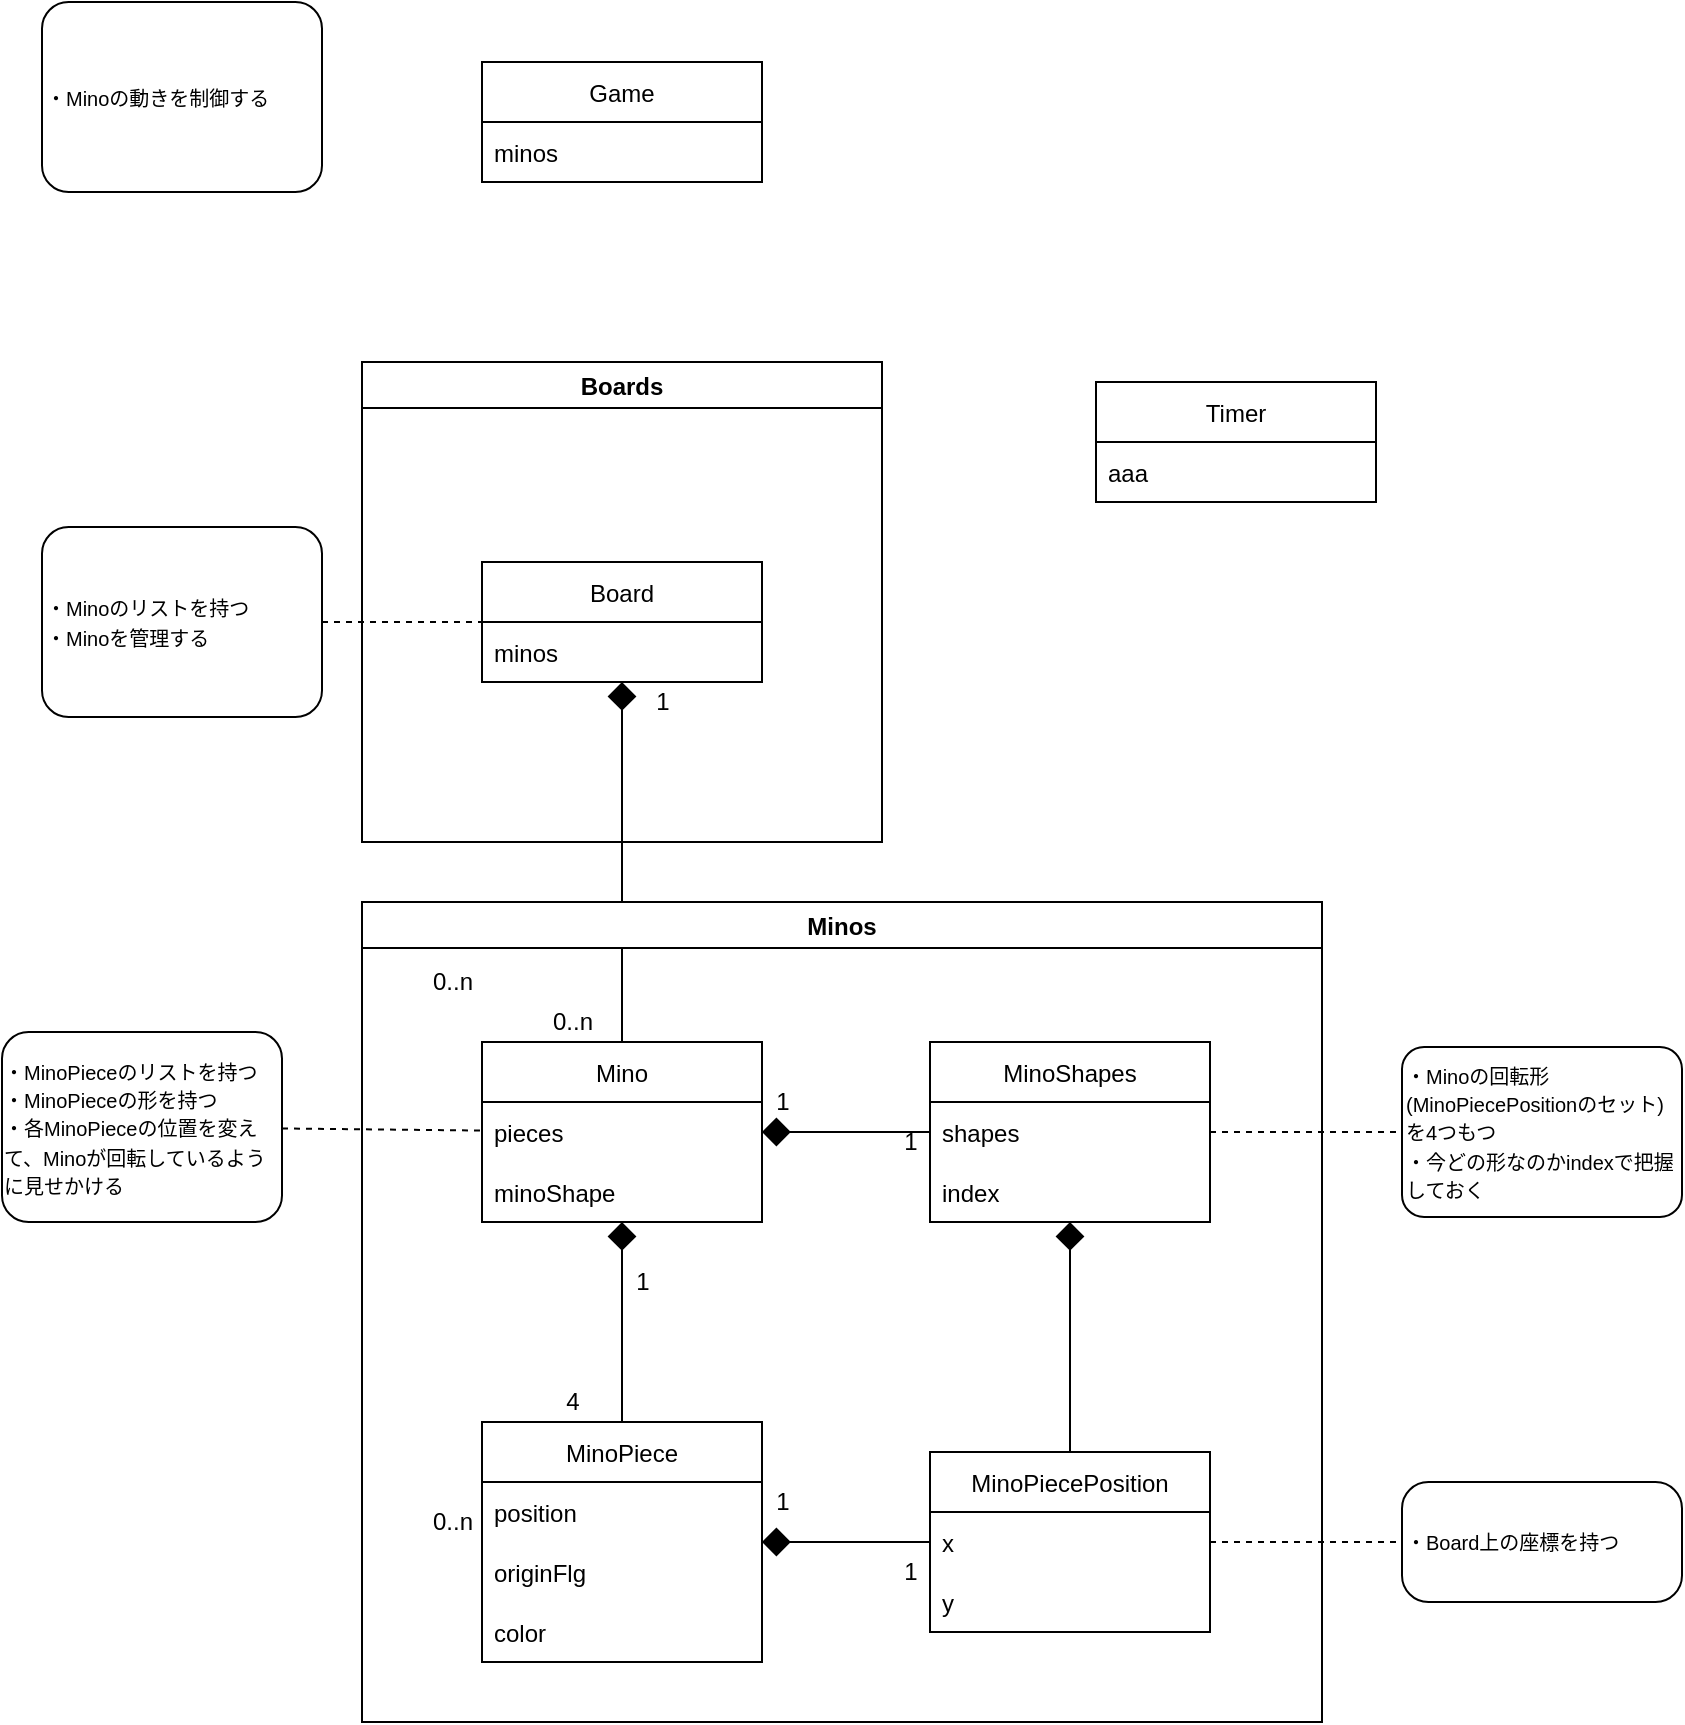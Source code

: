 <mxfile>
    <diagram id="uuJcWk0A7ma4OqOna5Vn" name="Page-1">
        <mxGraphModel dx="1305" dy="861" grid="1" gridSize="10" guides="1" tooltips="1" connect="1" arrows="1" fold="1" page="1" pageScale="1" pageWidth="827" pageHeight="1169" math="0" shadow="0">
            <root>
                <mxCell id="0"/>
                <mxCell id="1" parent="0"/>
                <mxCell id="11" value="Board" style="swimlane;fontStyle=0;childLayout=stackLayout;horizontal=1;startSize=30;horizontalStack=0;resizeParent=1;resizeParentMax=0;resizeLast=0;collapsible=1;marginBottom=0;" parent="1" vertex="1">
                    <mxGeometry x="380" y="410" width="140" height="60" as="geometry">
                        <mxRectangle x="190" y="250" width="60" height="30" as="alternateBounds"/>
                    </mxGeometry>
                </mxCell>
                <mxCell id="12" value="minos" style="text;strokeColor=none;fillColor=none;align=left;verticalAlign=middle;spacingLeft=4;spacingRight=4;overflow=hidden;points=[[0,0.5],[1,0.5]];portConstraint=eastwest;rotatable=0;" parent="11" vertex="1">
                    <mxGeometry y="30" width="140" height="30" as="geometry"/>
                </mxCell>
                <mxCell id="23" style="edgeStyle=none;html=1;endArrow=diamond;endFill=1;endSize=12;" parent="1" source="15" target="11" edge="1">
                    <mxGeometry relative="1" as="geometry">
                        <mxPoint x="450" y="490" as="targetPoint"/>
                    </mxGeometry>
                </mxCell>
                <mxCell id="15" value="Mino" style="swimlane;fontStyle=0;childLayout=stackLayout;horizontal=1;startSize=30;horizontalStack=0;resizeParent=1;resizeParentMax=0;resizeLast=0;collapsible=1;marginBottom=0;" parent="1" vertex="1">
                    <mxGeometry x="380" y="650" width="140" height="90" as="geometry"/>
                </mxCell>
                <mxCell id="30" value="pieces" style="text;strokeColor=none;fillColor=none;align=left;verticalAlign=middle;spacingLeft=4;spacingRight=4;overflow=hidden;points=[[0,0.5],[1,0.5]];portConstraint=eastwest;rotatable=0;" parent="15" vertex="1">
                    <mxGeometry y="30" width="140" height="30" as="geometry"/>
                </mxCell>
                <mxCell id="40" value="minoShape" style="text;strokeColor=none;fillColor=none;align=left;verticalAlign=middle;spacingLeft=4;spacingRight=4;overflow=hidden;points=[[0,0.5],[1,0.5]];portConstraint=eastwest;rotatable=0;" parent="15" vertex="1">
                    <mxGeometry y="60" width="140" height="30" as="geometry"/>
                </mxCell>
                <mxCell id="20" value="0..n" style="text;html=1;align=center;verticalAlign=middle;resizable=0;points=[];autosize=1;strokeColor=none;fillColor=none;" parent="1" vertex="1">
                    <mxGeometry x="410" y="630" width="30" height="20" as="geometry"/>
                </mxCell>
                <mxCell id="22" value="1" style="text;html=1;align=center;verticalAlign=middle;resizable=0;points=[];autosize=1;strokeColor=none;fillColor=none;" parent="1" vertex="1">
                    <mxGeometry x="460" y="470" width="20" height="20" as="geometry"/>
                </mxCell>
                <mxCell id="24" value="MinoPiece" style="swimlane;fontStyle=0;childLayout=stackLayout;horizontal=1;startSize=30;horizontalStack=0;resizeParent=1;resizeParentMax=0;resizeLast=0;collapsible=1;marginBottom=0;" parent="1" vertex="1">
                    <mxGeometry x="380" y="840" width="140" height="120" as="geometry"/>
                </mxCell>
                <mxCell id="25" value="position" style="text;strokeColor=none;fillColor=none;align=left;verticalAlign=middle;spacingLeft=4;spacingRight=4;overflow=hidden;points=[[0,0.5],[1,0.5]];portConstraint=eastwest;rotatable=0;" parent="24" vertex="1">
                    <mxGeometry y="30" width="140" height="30" as="geometry"/>
                </mxCell>
                <mxCell id="35" value="originFlg" style="text;strokeColor=none;fillColor=none;align=left;verticalAlign=middle;spacingLeft=4;spacingRight=4;overflow=hidden;points=[[0,0.5],[1,0.5]];portConstraint=eastwest;rotatable=0;" parent="24" vertex="1">
                    <mxGeometry y="60" width="140" height="30" as="geometry"/>
                </mxCell>
                <mxCell id="38" value="color" style="text;strokeColor=none;fillColor=none;align=left;verticalAlign=middle;spacingLeft=4;spacingRight=4;overflow=hidden;points=[[0,0.5],[1,0.5]];portConstraint=eastwest;rotatable=0;" parent="24" vertex="1">
                    <mxGeometry y="90" width="140" height="30" as="geometry"/>
                </mxCell>
                <mxCell id="26" style="edgeStyle=none;html=1;endArrow=diamond;endFill=1;endSize=12;" parent="1" source="24" target="15" edge="1">
                    <mxGeometry relative="1" as="geometry">
                        <mxPoint x="449.66" y="770" as="sourcePoint"/>
                        <mxPoint x="449.66" y="710" as="targetPoint"/>
                    </mxGeometry>
                </mxCell>
                <mxCell id="27" value="4" style="text;html=1;align=center;verticalAlign=middle;resizable=0;points=[];autosize=1;strokeColor=none;fillColor=none;" parent="1" vertex="1">
                    <mxGeometry x="415" y="820" width="20" height="20" as="geometry"/>
                </mxCell>
                <mxCell id="28" value="1" style="text;html=1;align=center;verticalAlign=middle;resizable=0;points=[];autosize=1;strokeColor=none;fillColor=none;" parent="1" vertex="1">
                    <mxGeometry x="450" y="760" width="20" height="20" as="geometry"/>
                </mxCell>
                <mxCell id="31" value="MinoPiecePosition" style="swimlane;fontStyle=0;childLayout=stackLayout;horizontal=1;startSize=30;horizontalStack=0;resizeParent=1;resizeParentMax=0;resizeLast=0;collapsible=1;marginBottom=0;" parent="1" vertex="1">
                    <mxGeometry x="604" y="855" width="140" height="90" as="geometry"/>
                </mxCell>
                <mxCell id="32" value="x" style="text;strokeColor=none;fillColor=none;align=left;verticalAlign=middle;spacingLeft=4;spacingRight=4;overflow=hidden;points=[[0,0.5],[1,0.5]];portConstraint=eastwest;rotatable=0;" parent="31" vertex="1">
                    <mxGeometry y="30" width="140" height="30" as="geometry"/>
                </mxCell>
                <mxCell id="34" value="y" style="text;strokeColor=none;fillColor=none;align=left;verticalAlign=middle;spacingLeft=4;spacingRight=4;overflow=hidden;points=[[0,0.5],[1,0.5]];portConstraint=eastwest;rotatable=0;" parent="31" vertex="1">
                    <mxGeometry y="60" width="140" height="30" as="geometry"/>
                </mxCell>
                <mxCell id="33" style="edgeStyle=none;html=1;endArrow=diamond;endFill=1;endSize=12;" parent="1" source="31" target="24" edge="1">
                    <mxGeometry relative="1" as="geometry">
                        <mxPoint x="460" y="850" as="sourcePoint"/>
                        <mxPoint x="460" y="750" as="targetPoint"/>
                    </mxGeometry>
                </mxCell>
                <mxCell id="36" value="1" style="text;html=1;align=center;verticalAlign=middle;resizable=0;points=[];autosize=1;strokeColor=none;fillColor=none;" parent="1" vertex="1">
                    <mxGeometry x="520" y="870" width="20" height="20" as="geometry"/>
                </mxCell>
                <mxCell id="37" value="1" style="text;html=1;align=center;verticalAlign=middle;resizable=0;points=[];autosize=1;strokeColor=none;fillColor=none;" parent="1" vertex="1">
                    <mxGeometry x="584" y="905" width="20" height="20" as="geometry"/>
                </mxCell>
                <mxCell id="41" value="MinoShapes" style="swimlane;fontStyle=0;childLayout=stackLayout;horizontal=1;startSize=30;horizontalStack=0;resizeParent=1;resizeParentMax=0;resizeLast=0;collapsible=1;marginBottom=0;" parent="1" vertex="1">
                    <mxGeometry x="604" y="650" width="140" height="90" as="geometry"/>
                </mxCell>
                <mxCell id="42" value="shapes" style="text;strokeColor=none;fillColor=none;align=left;verticalAlign=middle;spacingLeft=4;spacingRight=4;overflow=hidden;points=[[0,0.5],[1,0.5]];portConstraint=eastwest;rotatable=0;" parent="41" vertex="1">
                    <mxGeometry y="30" width="140" height="30" as="geometry"/>
                </mxCell>
                <mxCell id="44" value="index" style="text;strokeColor=none;fillColor=none;align=left;verticalAlign=middle;spacingLeft=4;spacingRight=4;overflow=hidden;points=[[0,0.5],[1,0.5]];portConstraint=eastwest;rotatable=0;" parent="41" vertex="1">
                    <mxGeometry y="60" width="140" height="30" as="geometry"/>
                </mxCell>
                <mxCell id="45" style="edgeStyle=none;html=1;endArrow=diamond;endFill=1;endSize=12;" parent="1" source="41" target="15" edge="1">
                    <mxGeometry relative="1" as="geometry">
                        <mxPoint x="460" y="850" as="sourcePoint"/>
                        <mxPoint x="460" y="750" as="targetPoint"/>
                    </mxGeometry>
                </mxCell>
                <mxCell id="46" value="1" style="text;html=1;align=center;verticalAlign=middle;resizable=0;points=[];autosize=1;strokeColor=none;fillColor=none;" parent="1" vertex="1">
                    <mxGeometry x="520" y="670" width="20" height="20" as="geometry"/>
                </mxCell>
                <mxCell id="47" value="1" style="text;html=1;align=center;verticalAlign=middle;resizable=0;points=[];autosize=1;strokeColor=none;fillColor=none;" parent="1" vertex="1">
                    <mxGeometry x="584" y="690" width="20" height="20" as="geometry"/>
                </mxCell>
                <mxCell id="48" value="Minos" style="swimlane;" parent="1" vertex="1">
                    <mxGeometry x="320" y="580" width="480" height="410" as="geometry"/>
                </mxCell>
                <mxCell id="72" value="0..n" style="text;html=1;align=center;verticalAlign=middle;resizable=0;points=[];autosize=1;strokeColor=none;fillColor=none;" vertex="1" parent="48">
                    <mxGeometry x="30" y="300" width="30" height="20" as="geometry"/>
                </mxCell>
                <mxCell id="58" style="edgeStyle=none;html=1;endArrow=diamond;endFill=1;endSize=12;" parent="1" source="31" target="41" edge="1">
                    <mxGeometry relative="1" as="geometry">
                        <mxPoint x="614" y="910" as="sourcePoint"/>
                        <mxPoint x="530" y="910" as="targetPoint"/>
                    </mxGeometry>
                </mxCell>
                <mxCell id="54" value="&lt;div style=&quot;text-align: left&quot;&gt;&lt;span style=&quot;font-size: 10px&quot;&gt;・MinoPieceのリストを持つ&lt;/span&gt;&lt;/div&gt;&lt;div style=&quot;text-align: left&quot;&gt;&lt;span style=&quot;font-size: 10px&quot;&gt;・MinoPieceの形を持つ&lt;/span&gt;&lt;/div&gt;&lt;div style=&quot;text-align: left&quot;&gt;&lt;span style=&quot;font-size: 10px&quot;&gt;・各MinoPieceの位置を変えて、Minoが回転しているように見せかける&lt;/span&gt;&lt;/div&gt;" style="rounded=1;whiteSpace=wrap;html=1;arcSize=14;" parent="1" vertex="1">
                    <mxGeometry x="140" y="645" width="140" height="95" as="geometry"/>
                </mxCell>
                <mxCell id="62" value="" style="endArrow=none;dashed=1;html=1;fontSize=10;" parent="1" source="54" target="15" edge="1">
                    <mxGeometry width="50" height="50" relative="1" as="geometry">
                        <mxPoint x="230" y="740" as="sourcePoint"/>
                        <mxPoint x="280" y="690" as="targetPoint"/>
                    </mxGeometry>
                </mxCell>
                <mxCell id="63" value="" style="endArrow=none;dashed=1;html=1;fontSize=10;" parent="1" source="41" target="57" edge="1">
                    <mxGeometry width="50" height="50" relative="1" as="geometry">
                        <mxPoint x="850" y="790" as="sourcePoint"/>
                        <mxPoint x="900" y="740" as="targetPoint"/>
                    </mxGeometry>
                </mxCell>
                <mxCell id="57" value="&lt;div&gt;&lt;span style=&quot;font-size: 10px&quot;&gt;・Minoの回転形(MinoPiecePositionのセット)を4つもつ&lt;/span&gt;&lt;/div&gt;&lt;div&gt;&lt;span style=&quot;font-size: 10px&quot;&gt;・今どの形なのかindexで把握しておく&lt;/span&gt;&lt;/div&gt;" style="rounded=1;whiteSpace=wrap;html=1;arcSize=13;align=left;" parent="1" vertex="1">
                    <mxGeometry x="840" y="652.5" width="140" height="85" as="geometry"/>
                </mxCell>
                <mxCell id="59" value="&lt;div&gt;&lt;span style=&quot;font-size: 10px&quot;&gt;・Board上の座標を持つ&lt;/span&gt;&lt;/div&gt;" style="rounded=1;whiteSpace=wrap;html=1;arcSize=22;align=left;" parent="1" vertex="1">
                    <mxGeometry x="840" y="870" width="140" height="60" as="geometry"/>
                </mxCell>
                <mxCell id="64" value="" style="endArrow=none;dashed=1;html=1;fontSize=10;" parent="1" source="31" target="59" edge="1">
                    <mxGeometry width="50" height="50" relative="1" as="geometry">
                        <mxPoint x="850" y="940" as="sourcePoint"/>
                        <mxPoint x="900" y="890" as="targetPoint"/>
                    </mxGeometry>
                </mxCell>
                <mxCell id="66" value="Timer" style="swimlane;fontStyle=0;childLayout=stackLayout;horizontal=1;startSize=30;horizontalStack=0;resizeParent=1;resizeParentMax=0;resizeLast=0;collapsible=1;marginBottom=0;" parent="1" vertex="1">
                    <mxGeometry x="687" y="320" width="140" height="60" as="geometry">
                        <mxRectangle x="190" y="250" width="60" height="30" as="alternateBounds"/>
                    </mxGeometry>
                </mxCell>
                <mxCell id="67" value="aaa" style="text;strokeColor=none;fillColor=none;align=left;verticalAlign=middle;spacingLeft=4;spacingRight=4;overflow=hidden;points=[[0,0.5],[1,0.5]];portConstraint=eastwest;rotatable=0;" parent="66" vertex="1">
                    <mxGeometry y="30" width="140" height="30" as="geometry"/>
                </mxCell>
                <mxCell id="68" value="&lt;div&gt;&lt;span style=&quot;font-size: 10px&quot;&gt;・Minoのリストを持つ&lt;/span&gt;&lt;/div&gt;&lt;div&gt;&lt;span style=&quot;font-size: 10px&quot;&gt;・Minoを管理する&lt;/span&gt;&lt;/div&gt;" style="rounded=1;whiteSpace=wrap;html=1;arcSize=14;align=left;" vertex="1" parent="1">
                    <mxGeometry x="160" y="392.5" width="140" height="95" as="geometry"/>
                </mxCell>
                <mxCell id="70" value="" style="endArrow=none;dashed=1;html=1;fontSize=10;" edge="1" parent="1" source="68" target="11">
                    <mxGeometry width="50" height="50" relative="1" as="geometry">
                        <mxPoint x="270" y="436.979" as="sourcePoint"/>
                        <mxPoint x="370" y="438.021" as="targetPoint"/>
                    </mxGeometry>
                </mxCell>
                <mxCell id="73" value="Game" style="swimlane;fontStyle=0;childLayout=stackLayout;horizontal=1;startSize=30;horizontalStack=0;resizeParent=1;resizeParentMax=0;resizeLast=0;collapsible=1;marginBottom=0;" vertex="1" parent="1">
                    <mxGeometry x="380" y="160" width="140" height="60" as="geometry">
                        <mxRectangle x="190" y="250" width="60" height="30" as="alternateBounds"/>
                    </mxGeometry>
                </mxCell>
                <mxCell id="74" value="minos" style="text;strokeColor=none;fillColor=none;align=left;verticalAlign=middle;spacingLeft=4;spacingRight=4;overflow=hidden;points=[[0,0.5],[1,0.5]];portConstraint=eastwest;rotatable=0;" vertex="1" parent="73">
                    <mxGeometry y="30" width="140" height="30" as="geometry"/>
                </mxCell>
                <mxCell id="75" value="&lt;span style=&quot;font-size: 10px&quot;&gt;・Minoの動きを制御する&lt;/span&gt;" style="rounded=1;whiteSpace=wrap;html=1;arcSize=14;align=left;" vertex="1" parent="1">
                    <mxGeometry x="160" y="130" width="140" height="95" as="geometry"/>
                </mxCell>
                <mxCell id="76" value="Boards" style="swimlane;" vertex="1" parent="1">
                    <mxGeometry x="320" y="310" width="260" height="240" as="geometry"/>
                </mxCell>
                <mxCell id="77" value="0..n" style="text;html=1;align=center;verticalAlign=middle;resizable=0;points=[];autosize=1;strokeColor=none;fillColor=none;" vertex="1" parent="76">
                    <mxGeometry x="30" y="300" width="30" height="20" as="geometry"/>
                </mxCell>
            </root>
        </mxGraphModel>
    </diagram>
</mxfile>